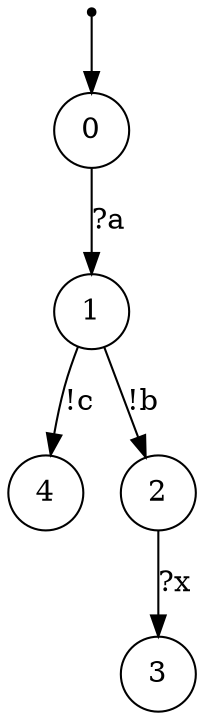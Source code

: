 digraph {
 node [shape=point] ENTRY
 node [shape=circle]
 ENTRY -> 0
0 -> 1 [label="?a"]
1 -> 4 [label="!c"]
1 -> 2 [label="!b"]
2 -> 3 [label="?x"]
}
